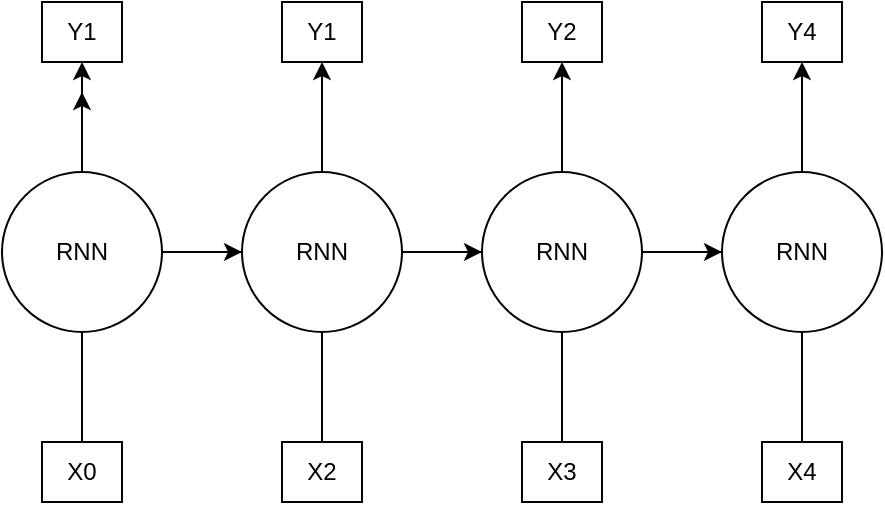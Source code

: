 <mxfile version="24.0.7" type="github">
  <diagram name="Page-1" id="CbihS8RWMfCkyPCEIJT7">
    <mxGraphModel dx="1434" dy="822" grid="1" gridSize="10" guides="1" tooltips="1" connect="1" arrows="1" fold="1" page="1" pageScale="1" pageWidth="827" pageHeight="1169" math="0" shadow="0">
      <root>
        <mxCell id="0" />
        <mxCell id="1" parent="0" />
        <mxCell id="soZgtZPzy2yuuwHxE616-3" value="" style="edgeStyle=orthogonalEdgeStyle;rounded=0;orthogonalLoop=1;jettySize=auto;html=1;" edge="1" parent="1" source="soZgtZPzy2yuuwHxE616-1" target="soZgtZPzy2yuuwHxE616-2">
          <mxGeometry relative="1" as="geometry" />
        </mxCell>
        <mxCell id="soZgtZPzy2yuuwHxE616-9" value="" style="edgeStyle=orthogonalEdgeStyle;rounded=0;orthogonalLoop=1;jettySize=auto;html=1;" edge="1" parent="1" source="soZgtZPzy2yuuwHxE616-1">
          <mxGeometry relative="1" as="geometry">
            <mxPoint x="240" y="225" as="targetPoint" />
          </mxGeometry>
        </mxCell>
        <mxCell id="soZgtZPzy2yuuwHxE616-11" value="" style="edgeStyle=orthogonalEdgeStyle;rounded=0;orthogonalLoop=1;jettySize=auto;html=1;" edge="1" parent="1" source="soZgtZPzy2yuuwHxE616-1" target="soZgtZPzy2yuuwHxE616-10">
          <mxGeometry relative="1" as="geometry" />
        </mxCell>
        <mxCell id="soZgtZPzy2yuuwHxE616-1" value="" style="rounded=0;whiteSpace=wrap;html=1;" vertex="1" parent="1">
          <mxGeometry x="220" y="290" width="40" height="30" as="geometry" />
        </mxCell>
        <mxCell id="soZgtZPzy2yuuwHxE616-5" value="" style="edgeStyle=orthogonalEdgeStyle;rounded=0;orthogonalLoop=1;jettySize=auto;html=1;" edge="1" parent="1" source="soZgtZPzy2yuuwHxE616-2" target="soZgtZPzy2yuuwHxE616-4">
          <mxGeometry relative="1" as="geometry" />
        </mxCell>
        <mxCell id="soZgtZPzy2yuuwHxE616-13" value="" style="edgeStyle=orthogonalEdgeStyle;rounded=0;orthogonalLoop=1;jettySize=auto;html=1;" edge="1" parent="1" source="soZgtZPzy2yuuwHxE616-2" target="soZgtZPzy2yuuwHxE616-12">
          <mxGeometry relative="1" as="geometry" />
        </mxCell>
        <mxCell id="soZgtZPzy2yuuwHxE616-2" value="" style="rounded=0;whiteSpace=wrap;html=1;" vertex="1" parent="1">
          <mxGeometry x="340" y="290" width="40" height="30" as="geometry" />
        </mxCell>
        <mxCell id="soZgtZPzy2yuuwHxE616-7" value="" style="edgeStyle=orthogonalEdgeStyle;rounded=0;orthogonalLoop=1;jettySize=auto;html=1;" edge="1" parent="1" source="soZgtZPzy2yuuwHxE616-4" target="soZgtZPzy2yuuwHxE616-6">
          <mxGeometry relative="1" as="geometry" />
        </mxCell>
        <mxCell id="soZgtZPzy2yuuwHxE616-15" value="" style="edgeStyle=orthogonalEdgeStyle;rounded=0;orthogonalLoop=1;jettySize=auto;html=1;" edge="1" parent="1" source="soZgtZPzy2yuuwHxE616-4" target="soZgtZPzy2yuuwHxE616-14">
          <mxGeometry relative="1" as="geometry" />
        </mxCell>
        <mxCell id="soZgtZPzy2yuuwHxE616-4" value="" style="rounded=0;whiteSpace=wrap;html=1;" vertex="1" parent="1">
          <mxGeometry x="460" y="290" width="40" height="30" as="geometry" />
        </mxCell>
        <mxCell id="soZgtZPzy2yuuwHxE616-17" value="" style="edgeStyle=orthogonalEdgeStyle;rounded=0;orthogonalLoop=1;jettySize=auto;html=1;" edge="1" parent="1" source="soZgtZPzy2yuuwHxE616-6" target="soZgtZPzy2yuuwHxE616-16">
          <mxGeometry relative="1" as="geometry" />
        </mxCell>
        <mxCell id="soZgtZPzy2yuuwHxE616-6" value="" style="rounded=0;whiteSpace=wrap;html=1;" vertex="1" parent="1">
          <mxGeometry x="580" y="290" width="40" height="30" as="geometry" />
        </mxCell>
        <mxCell id="soZgtZPzy2yuuwHxE616-10" value="Y1" style="rounded=0;whiteSpace=wrap;html=1;" vertex="1" parent="1">
          <mxGeometry x="220" y="180" width="40" height="30" as="geometry" />
        </mxCell>
        <mxCell id="soZgtZPzy2yuuwHxE616-12" value="Y1" style="rounded=0;whiteSpace=wrap;html=1;" vertex="1" parent="1">
          <mxGeometry x="340" y="180" width="40" height="30" as="geometry" />
        </mxCell>
        <mxCell id="soZgtZPzy2yuuwHxE616-14" value="Y2" style="rounded=0;whiteSpace=wrap;html=1;" vertex="1" parent="1">
          <mxGeometry x="460" y="180" width="40" height="30" as="geometry" />
        </mxCell>
        <mxCell id="soZgtZPzy2yuuwHxE616-16" value="Y4" style="rounded=0;whiteSpace=wrap;html=1;" vertex="1" parent="1">
          <mxGeometry x="580" y="180" width="40" height="30" as="geometry" />
        </mxCell>
        <mxCell id="soZgtZPzy2yuuwHxE616-27" style="edgeStyle=orthogonalEdgeStyle;rounded=0;orthogonalLoop=1;jettySize=auto;html=1;exitX=0.5;exitY=0;exitDx=0;exitDy=0;entryX=0.5;entryY=1;entryDx=0;entryDy=0;" edge="1" parent="1" source="soZgtZPzy2yuuwHxE616-18" target="soZgtZPzy2yuuwHxE616-1">
          <mxGeometry relative="1" as="geometry" />
        </mxCell>
        <mxCell id="soZgtZPzy2yuuwHxE616-18" value="X0" style="rounded=0;whiteSpace=wrap;html=1;glass=0;" vertex="1" parent="1">
          <mxGeometry x="220" y="400" width="40" height="30" as="geometry" />
        </mxCell>
        <mxCell id="soZgtZPzy2yuuwHxE616-28" style="edgeStyle=orthogonalEdgeStyle;rounded=0;orthogonalLoop=1;jettySize=auto;html=1;exitX=0.5;exitY=0;exitDx=0;exitDy=0;entryX=0.5;entryY=1;entryDx=0;entryDy=0;" edge="1" parent="1" source="soZgtZPzy2yuuwHxE616-20" target="soZgtZPzy2yuuwHxE616-2">
          <mxGeometry relative="1" as="geometry" />
        </mxCell>
        <mxCell id="soZgtZPzy2yuuwHxE616-20" value="X2" style="rounded=0;whiteSpace=wrap;html=1;" vertex="1" parent="1">
          <mxGeometry x="340" y="400" width="40" height="30" as="geometry" />
        </mxCell>
        <mxCell id="soZgtZPzy2yuuwHxE616-29" style="edgeStyle=orthogonalEdgeStyle;rounded=0;orthogonalLoop=1;jettySize=auto;html=1;exitX=0.5;exitY=0;exitDx=0;exitDy=0;entryX=0.5;entryY=1;entryDx=0;entryDy=0;" edge="1" parent="1" source="soZgtZPzy2yuuwHxE616-22" target="soZgtZPzy2yuuwHxE616-4">
          <mxGeometry relative="1" as="geometry" />
        </mxCell>
        <mxCell id="soZgtZPzy2yuuwHxE616-22" value="X3" style="rounded=0;whiteSpace=wrap;html=1;" vertex="1" parent="1">
          <mxGeometry x="460" y="400" width="40" height="30" as="geometry" />
        </mxCell>
        <mxCell id="soZgtZPzy2yuuwHxE616-30" style="edgeStyle=orthogonalEdgeStyle;rounded=0;orthogonalLoop=1;jettySize=auto;html=1;exitX=0.5;exitY=0;exitDx=0;exitDy=0;entryX=0.5;entryY=1;entryDx=0;entryDy=0;" edge="1" parent="1" source="soZgtZPzy2yuuwHxE616-24" target="soZgtZPzy2yuuwHxE616-6">
          <mxGeometry relative="1" as="geometry" />
        </mxCell>
        <mxCell id="soZgtZPzy2yuuwHxE616-24" value="X4" style="rounded=0;whiteSpace=wrap;html=1;" vertex="1" parent="1">
          <mxGeometry x="580" y="400" width="40" height="30" as="geometry" />
        </mxCell>
        <mxCell id="soZgtZPzy2yuuwHxE616-35" style="edgeStyle=orthogonalEdgeStyle;rounded=0;orthogonalLoop=1;jettySize=auto;html=1;exitX=1;exitY=0.5;exitDx=0;exitDy=0;" edge="1" parent="1" source="soZgtZPzy2yuuwHxE616-31">
          <mxGeometry relative="1" as="geometry">
            <mxPoint x="320" y="305" as="targetPoint" />
          </mxGeometry>
        </mxCell>
        <mxCell id="soZgtZPzy2yuuwHxE616-31" value="RNN" style="ellipse;whiteSpace=wrap;html=1;aspect=fixed;" vertex="1" parent="1">
          <mxGeometry x="200" y="265" width="80" height="80" as="geometry" />
        </mxCell>
        <mxCell id="soZgtZPzy2yuuwHxE616-36" style="edgeStyle=orthogonalEdgeStyle;rounded=0;orthogonalLoop=1;jettySize=auto;html=1;exitX=1;exitY=0.5;exitDx=0;exitDy=0;entryX=0;entryY=0.5;entryDx=0;entryDy=0;" edge="1" parent="1" source="soZgtZPzy2yuuwHxE616-32" target="soZgtZPzy2yuuwHxE616-33">
          <mxGeometry relative="1" as="geometry" />
        </mxCell>
        <mxCell id="soZgtZPzy2yuuwHxE616-32" value="RNN" style="ellipse;whiteSpace=wrap;html=1;aspect=fixed;" vertex="1" parent="1">
          <mxGeometry x="320" y="265" width="80" height="80" as="geometry" />
        </mxCell>
        <mxCell id="soZgtZPzy2yuuwHxE616-37" style="edgeStyle=orthogonalEdgeStyle;rounded=0;orthogonalLoop=1;jettySize=auto;html=1;exitX=1;exitY=0.5;exitDx=0;exitDy=0;" edge="1" parent="1" source="soZgtZPzy2yuuwHxE616-33">
          <mxGeometry relative="1" as="geometry">
            <mxPoint x="560" y="305" as="targetPoint" />
          </mxGeometry>
        </mxCell>
        <mxCell id="soZgtZPzy2yuuwHxE616-33" value="RNN" style="ellipse;whiteSpace=wrap;html=1;aspect=fixed;" vertex="1" parent="1">
          <mxGeometry x="440" y="265" width="80" height="80" as="geometry" />
        </mxCell>
        <mxCell id="soZgtZPzy2yuuwHxE616-34" value="RNN" style="ellipse;whiteSpace=wrap;html=1;aspect=fixed;" vertex="1" parent="1">
          <mxGeometry x="560" y="265" width="80" height="80" as="geometry" />
        </mxCell>
      </root>
    </mxGraphModel>
  </diagram>
</mxfile>
